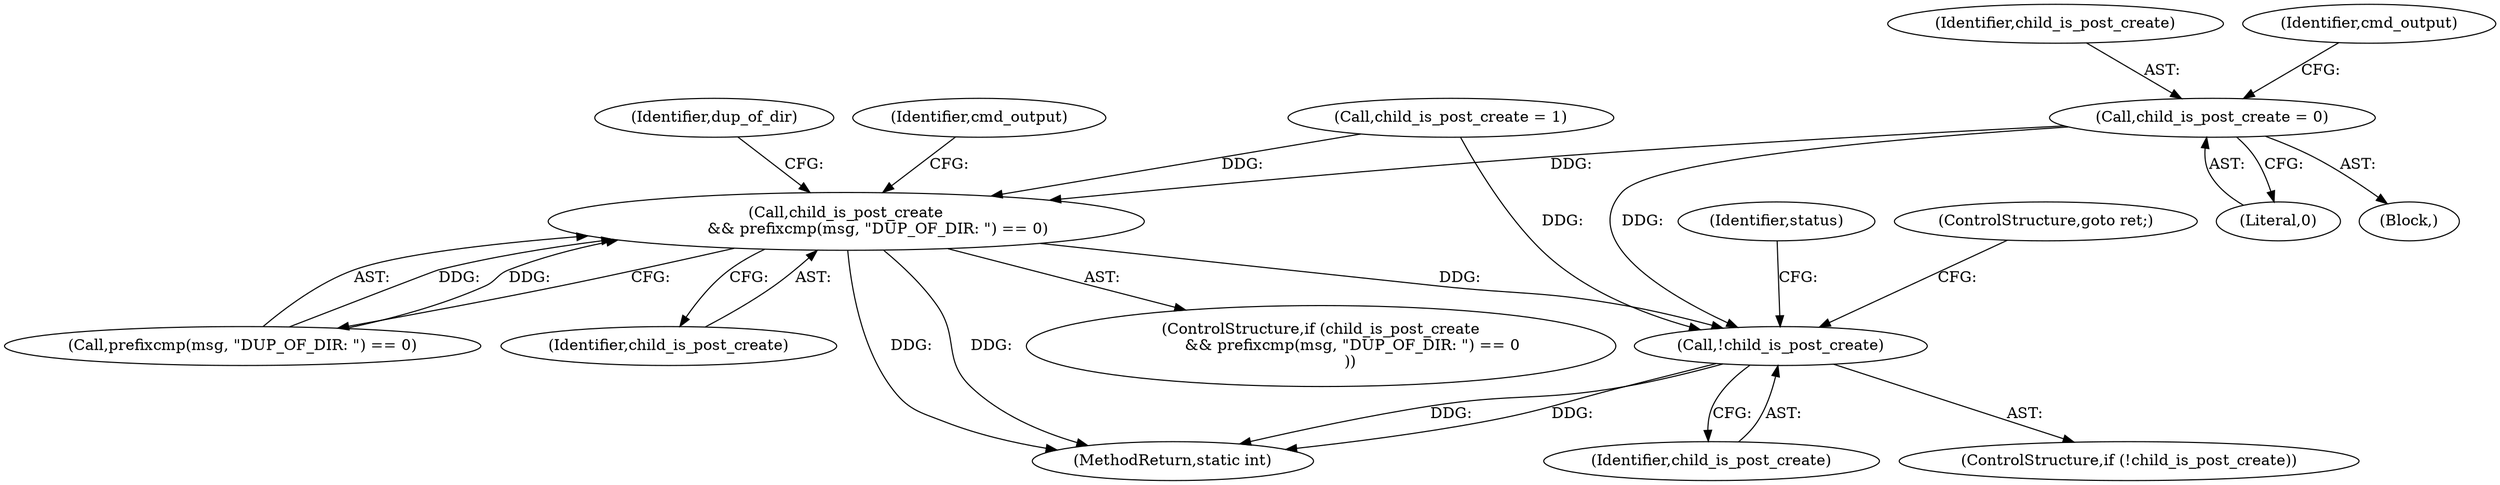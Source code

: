 digraph "0_abrt_8939398b82006ba1fec4ed491339fc075f43fc7c_0@API" {
"1000472" [label="(Call,child_is_post_create = 0)"];
"1000248" [label="(Call,child_is_post_create\n             && prefixcmp(msg, \"DUP_OF_DIR: \") == 0)"];
"1000291" [label="(Call,!child_is_post_create)"];
"1000498" [label="(MethodReturn,static int)"];
"1000296" [label="(Identifier,status)"];
"1000293" [label="(ControlStructure,goto ret;)"];
"1000473" [label="(Identifier,child_is_post_create)"];
"1000247" [label="(ControlStructure,if (child_is_post_create\n             && prefixcmp(msg, \"DUP_OF_DIR: \") == 0\n            ))"];
"1000266" [label="(Identifier,cmd_output)"];
"1000474" [label="(Literal,0)"];
"1000133" [label="(Block,)"];
"1000472" [label="(Call,child_is_post_create = 0)"];
"1000250" [label="(Call,prefixcmp(msg, \"DUP_OF_DIR: \") == 0)"];
"1000248" [label="(Call,child_is_post_create\n             && prefixcmp(msg, \"DUP_OF_DIR: \") == 0)"];
"1000290" [label="(ControlStructure,if (!child_is_post_create))"];
"1000292" [label="(Identifier,child_is_post_create)"];
"1000187" [label="(Call,child_is_post_create = 1)"];
"1000476" [label="(Identifier,cmd_output)"];
"1000257" [label="(Identifier,dup_of_dir)"];
"1000249" [label="(Identifier,child_is_post_create)"];
"1000291" [label="(Call,!child_is_post_create)"];
"1000472" -> "1000133"  [label="AST: "];
"1000472" -> "1000474"  [label="CFG: "];
"1000473" -> "1000472"  [label="AST: "];
"1000474" -> "1000472"  [label="AST: "];
"1000476" -> "1000472"  [label="CFG: "];
"1000472" -> "1000248"  [label="DDG: "];
"1000472" -> "1000291"  [label="DDG: "];
"1000248" -> "1000247"  [label="AST: "];
"1000248" -> "1000249"  [label="CFG: "];
"1000248" -> "1000250"  [label="CFG: "];
"1000249" -> "1000248"  [label="AST: "];
"1000250" -> "1000248"  [label="AST: "];
"1000257" -> "1000248"  [label="CFG: "];
"1000266" -> "1000248"  [label="CFG: "];
"1000248" -> "1000498"  [label="DDG: "];
"1000248" -> "1000498"  [label="DDG: "];
"1000187" -> "1000248"  [label="DDG: "];
"1000250" -> "1000248"  [label="DDG: "];
"1000250" -> "1000248"  [label="DDG: "];
"1000248" -> "1000291"  [label="DDG: "];
"1000291" -> "1000290"  [label="AST: "];
"1000291" -> "1000292"  [label="CFG: "];
"1000292" -> "1000291"  [label="AST: "];
"1000293" -> "1000291"  [label="CFG: "];
"1000296" -> "1000291"  [label="CFG: "];
"1000291" -> "1000498"  [label="DDG: "];
"1000291" -> "1000498"  [label="DDG: "];
"1000187" -> "1000291"  [label="DDG: "];
}
